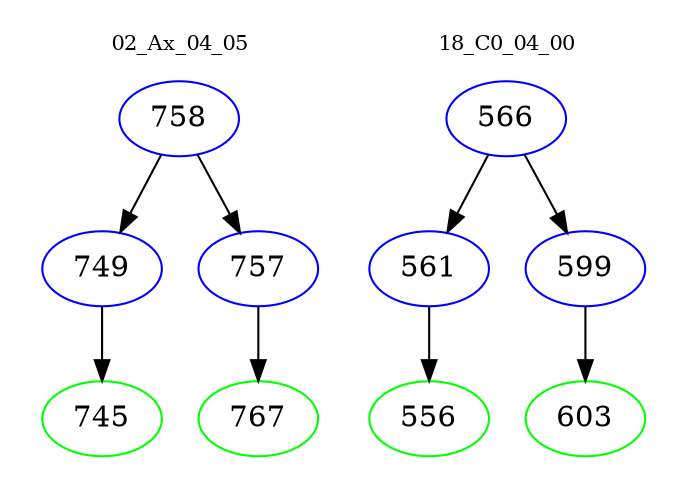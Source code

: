digraph{
subgraph cluster_0 {
color = white
label = "02_Ax_04_05";
fontsize=10;
T0_758 [label="758", color="blue"]
T0_758 -> T0_749 [color="black"]
T0_749 [label="749", color="blue"]
T0_749 -> T0_745 [color="black"]
T0_745 [label="745", color="green"]
T0_758 -> T0_757 [color="black"]
T0_757 [label="757", color="blue"]
T0_757 -> T0_767 [color="black"]
T0_767 [label="767", color="green"]
}
subgraph cluster_1 {
color = white
label = "18_C0_04_00";
fontsize=10;
T1_566 [label="566", color="blue"]
T1_566 -> T1_561 [color="black"]
T1_561 [label="561", color="blue"]
T1_561 -> T1_556 [color="black"]
T1_556 [label="556", color="green"]
T1_566 -> T1_599 [color="black"]
T1_599 [label="599", color="blue"]
T1_599 -> T1_603 [color="black"]
T1_603 [label="603", color="green"]
}
}
